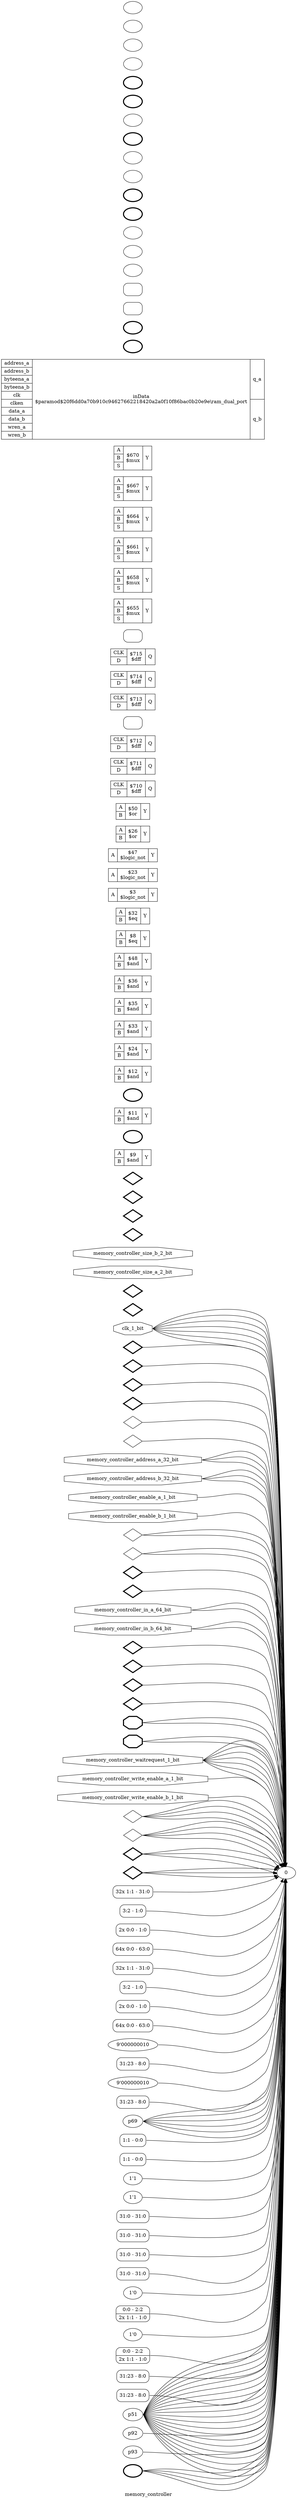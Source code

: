 digraph "memory_controller" {
label="memory_controller";
rankdir="LR";
remincross=true;
0n11 [ shape=octagon, label="clk_1_bit", color="black", fontcolor="black" ];
0n12 [ shape=diamond, label="inData_address_a_2_bit", color="black", fontcolor="black" ];
0n13 [ shape=diamond, label="inData_address_b_2_bit", color="black", fontcolor="black" ];
0n14 [ shape=diamond, label="inData_in_a_32_bit", color="black", fontcolor="black" ];
0n15 [ shape=diamond, label="inData_in_b_32_bit", color="black", fontcolor="black" ];
0n16 [ shape=diamond, label="inData_out_a_32_bit", color="black", fontcolor="black" ];
0n17 [ shape=diamond, label="inData_out_b_32_bit", color="black", fontcolor="black" ];
0n18 [ shape=diamond, label="inData_write_enable_a_1_bit", color="black", fontcolor="black" ];
0n19 [ shape=diamond, label="inData_write_enable_b_1_bit", color="black", fontcolor="black" ];
0n20 [ shape=octagon, label="memory_controller_address_a_32_bit", color="black", fontcolor="black" ];
0n21 [ shape=octagon, label="memory_controller_address_b_32_bit", color="black", fontcolor="black" ];
0n22 [ shape=octagon, label="memory_controller_enable_a_1_bit", color="black", fontcolor="black" ];
0n23 [ shape=octagon, label="memory_controller_enable_b_1_bit", color="black", fontcolor="black" ];
0n24 [ shape=diamond, label="memory_controller_enable_reg_a_1_bit", color="black", fontcolor="black" ];
0n25 [ shape=diamond, label="memory_controller_enable_reg_b_1_bit", color="black", fontcolor="black" ];
0n26 [ shape=diamond, label="memory_controller_inData_out_a_32_bit", color="black", fontcolor="black" ];
0n27 [ shape=diamond, label="memory_controller_inData_out_b_32_bit", color="black", fontcolor="black" ];
0n28 [ shape=octagon, label="memory_controller_in_a_64_bit", color="black", fontcolor="black" ];
0n29 [ shape=octagon, label="memory_controller_in_b_64_bit", color="black", fontcolor="black" ];
0n30 [ shape=diamond, label="memory_controller_out_a_64_bit", color="black", fontcolor="black" ];
0n31 [ shape=diamond, label="memory_controller_out_b_64_bit", color="black", fontcolor="black" ];
0n32 [ shape=diamond, label="memory_controller_out_prev_a_64_bit", color="black", fontcolor="black" ];
0n33 [ shape=diamond, label="memory_controller_out_prev_b_64_bit", color="black", fontcolor="black" ];
0n34 [ shape=octagon, label="memory_controller_out_reg_a_64_bit", color="black", fontcolor="black" ];
0n35 [ shape=octagon, label="memory_controller_out_reg_b_64_bit", color="black", fontcolor="black" ];
0n36 [ shape=octagon, label="memory_controller_size_a_2_bit", color="black", fontcolor="black" ];
0n37 [ shape=octagon, label="memory_controller_size_b_2_bit", color="black", fontcolor="black" ];
0n38 [ shape=octagon, label="memory_controller_waitrequest_1_bit", color="black", fontcolor="black" ];
0n39 [ shape=octagon, label="memory_controller_write_enable_a_1_bit", color="black", fontcolor="black" ];
0n40 [ shape=octagon, label="memory_controller_write_enable_b_1_bit", color="black", fontcolor="black" ];
0n41 [ shape=diamond, label="select_inData_a_1_bit", color="black", fontcolor="black" ];
0n42 [ shape=diamond, label="select_inData_b_1_bit", color="black", fontcolor="black" ];
0n43 [ shape=diamond, label="select_inData_reg_a_2_bit", color="black", fontcolor="black" ];
0n44 [ shape=diamond, label="select_inData_reg_b_2_bit", color="black", fontcolor="black" ];
0n45 [ shape=diamond, label="select_not_struct_a_3_bit", color="black", fontcolor="black" ];
0n46 [ shape=diamond, label="select_not_struct_b_3_bit", color="black", fontcolor="black" ];
0n47 [ shape=diamond, label="tag_a_9_bit", color="black", fontcolor="black" ];
0n48 [ shape=diamond, label="tag_b_9_bit", color="black", fontcolor="black" ];
0c52 [ shape=record, label="{{<0p49> A|<0p50> B}|$9\n$and|{<0p51> Y}}" ];
0x0 [ shape=record, style=rounded, label="<0s31> 32x 1:1 - 31:0 " ];
0x0:e -> 0c52:0p49:w [arrowhead=odiamond, arrowtail=odiamond, dir=both, color="black", style="setlinewidth(3)", label=""];
0c53 [ shape=record, label="{{<0p49> A|<0p50> B}|$11\n$and|{<0p51> Y}}" ];
0x1 [ shape=record, style=rounded, label="<0s0> 3:2 - 1:0 " ];
0x1:e -> 0c53:0p49:w [arrowhead=odiamond, arrowtail=odiamond, dir=both, color="black", style="setlinewidth(3)", label=""];
0x2 [ shape=record, style=rounded, label="<0s1> 2x 0:0 - 1:0 " ];
0x2:e -> 0c53:0p50:w [arrowhead=odiamond, arrowtail=odiamond, dir=both, color="black", style="setlinewidth(3)", label=""];
0c54 [ shape=record, label="{{<0p49> A|<0p50> B}|$12\n$and|{<0p51> Y}}" ];
0c55 [ shape=record, label="{{<0p49> A|<0p50> B}|$24\n$and|{<0p51> Y}}" ];
0x3 [ shape=record, style=rounded, label="<0s63> 64x 0:0 - 63:0 " ];
0x3:e -> 0c55:0p50:w [arrowhead=odiamond, arrowtail=odiamond, dir=both, color="black", style="setlinewidth(3)", label=""];
0c56 [ shape=record, label="{{<0p49> A|<0p50> B}|$33\n$and|{<0p51> Y}}" ];
0x4 [ shape=record, style=rounded, label="<0s31> 32x 1:1 - 31:0 " ];
0x4:e -> 0c56:0p49:w [arrowhead=odiamond, arrowtail=odiamond, dir=both, color="black", style="setlinewidth(3)", label=""];
0c57 [ shape=record, label="{{<0p49> A|<0p50> B}|$35\n$and|{<0p51> Y}}" ];
0x5 [ shape=record, style=rounded, label="<0s0> 3:2 - 1:0 " ];
0x5:e -> 0c57:0p49:w [arrowhead=odiamond, arrowtail=odiamond, dir=both, color="black", style="setlinewidth(3)", label=""];
0x6 [ shape=record, style=rounded, label="<0s1> 2x 0:0 - 1:0 " ];
0x6:e -> 0c57:0p50:w [arrowhead=odiamond, arrowtail=odiamond, dir=both, color="black", style="setlinewidth(3)", label=""];
0c58 [ shape=record, label="{{<0p49> A|<0p50> B}|$36\n$and|{<0p51> Y}}" ];
0c59 [ shape=record, label="{{<0p49> A|<0p50> B}|$48\n$and|{<0p51> Y}}" ];
0x7 [ shape=record, style=rounded, label="<0s63> 64x 0:0 - 63:0 " ];
0x7:e -> 0c59:0p50:w [arrowhead=odiamond, arrowtail=odiamond, dir=both, color="black", style="setlinewidth(3)", label=""];
0v9 [ label="9'000000010" ];
0c60 [ shape=record, label="{{<0p49> A|<0p50> B}|$8\n$eq|{<0p51> Y}}" ];
0x8 [ shape=record, style=rounded, label="<0s0> 31:23 - 8:0 " ];
0x8:e -> 0c60:0p49:w [arrowhead=odiamond, arrowtail=odiamond, dir=both, color="black", style="setlinewidth(3)", label=""];
0v11 [ label="9'000000010" ];
0c61 [ shape=record, label="{{<0p49> A|<0p50> B}|$32\n$eq|{<0p51> Y}}" ];
0x10 [ shape=record, style=rounded, label="<0s0> 31:23 - 8:0 " ];
0x10:e -> 0c61:0p49:w [arrowhead=odiamond, arrowtail=odiamond, dir=both, color="black", style="setlinewidth(3)", label=""];
0c62 [ shape=record, label="{{<0p49> A}|$3\n$logic_not|{<0p51> Y}}" ];
0c63 [ shape=record, label="{{<0p49> A}|$23\n$logic_not|{<0p51> Y}}" ];
0c64 [ shape=record, label="{{<0p49> A}|$47\n$logic_not|{<0p51> Y}}" ];
0c65 [ shape=record, label="{{<0p49> A|<0p50> B}|$26\n$or|{<0p51> Y}}" ];
0c66 [ shape=record, label="{{<0p49> A|<0p50> B}|$50\n$or|{<0p51> Y}}" ];
0c70 [ shape=record, label="{{<0p67> CLK|<0p68> D}|$710\n$dff|{<0p69> Q}}" ];
0c71 [ shape=record, label="{{<0p67> CLK|<0p68> D}|$711\n$dff|{<0p69> Q}}" ];
0c72 [ shape=record, label="{{<0p67> CLK|<0p68> D}|$712\n$dff|{<0p69> Q}}" ];
0x12 [ shape=record, style=rounded, label="<0s0> 0:0 - 1:1 " ];
0c72:0p69:e -> 0x12:w [arrowhead=odiamond, arrowtail=odiamond, dir=both, color="black", label=""];
0c73 [ shape=record, label="{{<0p67> CLK|<0p68> D}|$713\n$dff|{<0p69> Q}}" ];
0c74 [ shape=record, label="{{<0p67> CLK|<0p68> D}|$714\n$dff|{<0p69> Q}}" ];
0c75 [ shape=record, label="{{<0p67> CLK|<0p68> D}|$715\n$dff|{<0p69> Q}}" ];
0x13 [ shape=record, style=rounded, label="<0s0> 0:0 - 1:1 " ];
0c75:0p69:e -> 0x13:w [arrowhead=odiamond, arrowtail=odiamond, dir=both, color="black", label=""];
0c77 [ shape=record, label="{{<0p49> A|<0p50> B|<0p76> S}|$655\n$mux|{<0p51> Y}}" ];
0c78 [ shape=record, label="{{<0p49> A|<0p50> B|<0p76> S}|$658\n$mux|{<0p51> Y}}" ];
0c79 [ shape=record, label="{{<0p49> A|<0p50> B|<0p76> S}|$661\n$mux|{<0p51> Y}}" ];
0x14 [ shape=record, style=rounded, label="<0s0> 1:1 - 0:0 " ];
0x14:e -> 0c79:0p50:w [arrowhead=odiamond, arrowtail=odiamond, dir=both, color="black", label=""];
0c80 [ shape=record, label="{{<0p49> A|<0p50> B|<0p76> S}|$664\n$mux|{<0p51> Y}}" ];
0c81 [ shape=record, label="{{<0p49> A|<0p50> B|<0p76> S}|$667\n$mux|{<0p51> Y}}" ];
0c82 [ shape=record, label="{{<0p49> A|<0p50> B|<0p76> S}|$670\n$mux|{<0p51> Y}}" ];
0x15 [ shape=record, style=rounded, label="<0s0> 1:1 - 0:0 " ];
0x15:e -> 0c82:0p50:w [arrowhead=odiamond, arrowtail=odiamond, dir=both, color="black", label=""];
0v16 [ label="1'1" ];
0v17 [ label="1'1" ];
0c94 [ shape=record, label="{{<0p83> address_a|<0p84> address_b|<0p85> byteena_a|<0p86> byteena_b|<0p11> clk|<0p87> clken|<0p88> data_a|<0p89> data_b|<0p90> wren_a|<0p91> wren_b}|inData\n$paramod$20f6dd0a70b910c94627662218420a2a0f10f86bac0b20e9e\\ram_dual_port|{<0p92> q_a|<0p93> q_b}}" ];
0x18 [ shape=record, style=rounded, label="<0s0> 31:0 - 31:0 " ];
0x18:e -> 0c94:0p88:w [arrowhead=odiamond, arrowtail=odiamond, dir=both, color="black", style="setlinewidth(3)", label=""];
0x19 [ shape=record, style=rounded, label="<0s0> 31:0 - 31:0 " ];
0x19:e -> 0c94:0p89:w [arrowhead=odiamond, arrowtail=odiamond, dir=both, color="black", style="setlinewidth(3)", label=""];
0x20 [ shape=record, style=rounded, label="<0s0> 31:0 - 31:0 " ];
0x21 [ shape=record, style=rounded, label="<0s0> 31:0 - 31:0 " ];
0x22 [ shape=record, style=rounded, label="<0s0> 0:0 - 0:0 " ];
0x23 [ shape=record, style=rounded, label="<0s0> 0:0 - 0:0 " ];
0v25 [ label="1'0" ];
0x24 [ shape=record, style=rounded, label="<0s2> 0:0 - 2:2 |<0s1> 2x 1:1 - 1:0 " ];
0v27 [ label="1'0" ];
0x26 [ shape=record, style=rounded, label="<0s2> 0:0 - 2:2 |<0s1> 2x 1:1 - 1:0 " ];
0x28 [ shape=record, style=rounded, label="<0s0> 31:23 - 8:0 " ];
0x29 [ shape=record, style=rounded, label="<0s0> 31:23 - 8:0 " ];
0c64:0p51:e -> 0x7:0s63:w [color="black", label=""];
0n11:e -> 0c70:0p67:w [color="black", label=""];
0n11:e -> 0c71:0p67:w [color="black", label=""];
0n11:e -> 0c72:0p67:w [color="black", label=""];
0n11:e -> 0c73:0p67:w [color="black", label=""];
0n11:e -> 0c74:0p67:w [color="black", label=""];
0n11:e -> 0c75:0p67:w [color="black", label=""];
0n11:e -> 0c94:0p11:w [color="black", label=""];
0c53:0p51:e -> 0n12:w [color="black", style="setlinewidth(3)", label=""];
0n12:e -> 0c94:0p83:w [color="black", style="setlinewidth(3)", label=""];
0c57:0p51:e -> 0n13:w [color="black", style="setlinewidth(3)", label=""];
0n13:e -> 0c94:0p84:w [color="black", style="setlinewidth(3)", label=""];
0x20:e -> 0n14:w [color="black", style="setlinewidth(3)", label=""];
0x21:e -> 0n15:w [color="black", style="setlinewidth(3)", label=""];
0c94:0p92:e -> 0n16:w [color="black", style="setlinewidth(3)", label=""];
0n16:e -> 0c52:0p50:w [color="black", style="setlinewidth(3)", label=""];
0c94:0p93:e -> 0n17:w [color="black", style="setlinewidth(3)", label=""];
0n17:e -> 0c56:0p50:w [color="black", style="setlinewidth(3)", label=""];
0c54:0p51:e -> 0n18:w [color="black", label=""];
0n18:e -> 0c94:0p90:w [color="black", label=""];
0c58:0p51:e -> 0n19:w [color="black", label=""];
0n19:e -> 0c94:0p91:w [color="black", label=""];
0c77:0p51:e -> 0c71:0p68:w [color="black", label=""];
0n20:e -> 0x1:0s0:w [color="black", style="setlinewidth(3)", label=""];
0n20:e -> 0x28:0s0:w [color="black", style="setlinewidth(3)", label=""];
0n20:e -> 0x8:0s0:w [color="black", style="setlinewidth(3)", label=""];
0n21:e -> 0x10:0s0:w [color="black", style="setlinewidth(3)", label=""];
0n21:e -> 0x29:0s0:w [color="black", style="setlinewidth(3)", label=""];
0n21:e -> 0x5:0s0:w [color="black", style="setlinewidth(3)", label=""];
0n22:e -> 0c77:0p49:w [color="black", label=""];
0n23:e -> 0c80:0p49:w [color="black", label=""];
0c71:0p69:e -> 0n24:w [color="black", label=""];
0n24:e -> 0c63:0p49:w [color="black", label=""];
0n24:e -> 0c77:0p50:w [color="black", label=""];
0c74:0p69:e -> 0n25:w [color="black", label=""];
0n25:e -> 0c64:0p49:w [color="black", label=""];
0n25:e -> 0c80:0p50:w [color="black", label=""];
0c52:0p51:e -> 0n26:w [color="black", style="setlinewidth(3)", label=""];
0n26:e -> 0c65:0p50:w [color="black", style="setlinewidth(3)", label=""];
0c56:0p51:e -> 0n27:w [color="black", style="setlinewidth(3)", label=""];
0n27:e -> 0c66:0p50:w [color="black", style="setlinewidth(3)", label=""];
0n28:e -> 0x18:0s0:w [color="black", style="setlinewidth(3)", label=""];
0n28:e -> 0x20:0s0:w [color="black", style="setlinewidth(3)", label=""];
0n29:e -> 0x19:0s0:w [color="black", style="setlinewidth(3)", label=""];
0n29:e -> 0x21:0s0:w [color="black", style="setlinewidth(3)", label=""];
0c80:0p51:e -> 0c74:0p68:w [color="black", label=""];
0c65:0p51:e -> 0n30:w [color="black", style="setlinewidth(3)", label=""];
0n30:e -> 0c78:0p49:w [color="black", style="setlinewidth(3)", label=""];
0c66:0p51:e -> 0n31:w [color="black", style="setlinewidth(3)", label=""];
0n31:e -> 0c81:0p49:w [color="black", style="setlinewidth(3)", label=""];
0c55:0p51:e -> 0n32:w [color="black", style="setlinewidth(3)", label=""];
0n32:e -> 0c65:0p49:w [color="black", style="setlinewidth(3)", label=""];
0c59:0p51:e -> 0n33:w [color="black", style="setlinewidth(3)", label=""];
0n33:e -> 0c66:0p49:w [color="black", style="setlinewidth(3)", label=""];
0c70:0p69:e -> 0n34:w [color="black", style="setlinewidth(3)", label=""];
0n34:e -> 0c55:0p49:w [color="black", style="setlinewidth(3)", label=""];
0n34:e -> 0c78:0p50:w [color="black", style="setlinewidth(3)", label=""];
0c73:0p69:e -> 0n35:w [color="black", style="setlinewidth(3)", label=""];
0n35:e -> 0c59:0p49:w [color="black", style="setlinewidth(3)", label=""];
0n35:e -> 0c81:0p50:w [color="black", style="setlinewidth(3)", label=""];
0n38:e -> 0c62:0p49:w [color="black", label=""];
0n38:e -> 0c77:0p76:w [color="black", label=""];
0n38:e -> 0c78:0p76:w [color="black", label=""];
0n38:e -> 0c79:0p76:w [color="black", label=""];
0n38:e -> 0c80:0p76:w [color="black", label=""];
0n38:e -> 0c81:0p76:w [color="black", label=""];
0n38:e -> 0c82:0p76:w [color="black", label=""];
0n39:e -> 0c54:0p49:w [color="black", label=""];
0c78:0p51:e -> 0c70:0p68:w [color="black", style="setlinewidth(3)", label=""];
0n40:e -> 0c58:0p49:w [color="black", label=""];
0c60:0p51:e -> 0n41:w [color="black", label=""];
0n41:e -> 0c54:0p50:w [color="black", label=""];
0n41:e -> 0c79:0p49:w [color="black", label=""];
0n41:e -> 0x22:w [color="black", label=""];
0n41:e -> 0x2:0s1:w [color="black", label=""];
0c61:0p51:e -> 0n42:w [color="black", label=""];
0n42:e -> 0c58:0p50:w [color="black", label=""];
0n42:e -> 0c82:0p49:w [color="black", label=""];
0n42:e -> 0x23:w [color="black", label=""];
0n42:e -> 0x6:0s1:w [color="black", label=""];
0x12:0s0:e -> 0n43:w [color="black", style="setlinewidth(3)", label=""];
0x22:0s0:e -> 0n43:w [color="black", style="setlinewidth(3)", label=""];
0n43:e -> 0x0:0s31:w [color="black", style="setlinewidth(3)", label=""];
0n43:e -> 0x14:0s0:w [color="black", style="setlinewidth(3)", label=""];
0n43:e -> 0x24:0s1:w [color="black", style="setlinewidth(3)", label=""];
0x13:0s0:e -> 0n44:w [color="black", style="setlinewidth(3)", label=""];
0x23:0s0:e -> 0n44:w [color="black", style="setlinewidth(3)", label=""];
0n44:e -> 0x15:0s0:w [color="black", style="setlinewidth(3)", label=""];
0n44:e -> 0x26:0s1:w [color="black", style="setlinewidth(3)", label=""];
0n44:e -> 0x4:0s31:w [color="black", style="setlinewidth(3)", label=""];
0x24:e -> 0n45:w [color="black", style="setlinewidth(3)", label=""];
0x26:e -> 0n46:w [color="black", style="setlinewidth(3)", label=""];
0x28:e -> 0n47:w [color="black", style="setlinewidth(3)", label=""];
0x29:e -> 0n48:w [color="black", style="setlinewidth(3)", label=""];
0c81:0p51:e -> 0c73:0p68:w [color="black", style="setlinewidth(3)", label=""];
0c79:0p51:e -> 0c72:0p68:w [color="black", label=""];
0c82:0p51:e -> 0c75:0p68:w [color="black", label=""];
0c62:0p51:e -> 0c94:0p87:w [color="black", label=""];
0c63:0p51:e -> 0x3:0s63:w [color="black", label=""];
0v11:e -> 0c61:0p50:w [color="black", style="setlinewidth(3)", label=""];
0v16:e -> 0c94:0p85:w [color="black", label=""];
0v17:e -> 0c94:0p86:w [color="black", label=""];
0v25:e -> 0x24:0s2:w [color="black", label=""];
0v27:e -> 0x26:0s2:w [color="black", label=""];
0v9:e -> 0c60:0p50:w [color="black", style="setlinewidth(3)", label=""];
}
digraph "main" {
label="main";
rankdir="LR";
remincross=true;
n35 [ shape=octagon, label="clk_1_bit", color="black", fontcolor="black" ];
n36 [ shape=octagon, label="clk1x_follower_1_bit", color="black", fontcolor="black" ];
n37 [ shape=octagon, label="clk2x_1_bit", color="black", fontcolor="black" ];
n38 [ shape=diamond, label="cur_state_4_bit", color="black", fontcolor="black" ];
n39 [ shape=octagon, label="finish_1_bit", color="black", fontcolor="black" ];
n40 [ shape=diamond, label="lpm_mult_main_0_4_en_1_bit", color="black", fontcolor="black" ];
n41 [ shape=diamond, label="lpm_mult_main_0_8_en_1_bit", color="black", fontcolor="black" ];
n42 [ shape=diamond, label="main_0_1_32_bit", color="black", fontcolor="black" ];
n43 [ shape=diamond, label="main_0_10_32_bit", color="black", fontcolor="black" ];
n44 [ shape=diamond, label="main_0_11_32_bit", color="black", fontcolor="black" ];
n45 [ shape=diamond, label="main_0_12_32_bit", color="black", fontcolor="black" ];
n46 [ shape=diamond, label="main_0_12_reg_32_bit", color="black", fontcolor="black" ];
n47 [ shape=diamond, label="main_0_14_1_bit", color="black", fontcolor="black" ];
n48 [ shape=diamond, label="main_0_1_reg_32_bit", color="black", fontcolor="black" ];
n49 [ shape=diamond, label="main_0_2_32_bit", color="black", fontcolor="black" ];
n50 [ shape=diamond, label="main_0_2_reg_32_bit", color="black", fontcolor="black" ];
n51 [ shape=diamond, label="main_0_3_32_bit", color="black", fontcolor="black" ];
n52 [ shape=diamond, label="main_0_4_32_bit", color="black", fontcolor="black" ];
n53 [ shape=diamond, label="main_0_4_stage0_reg_32_bit", color="black", fontcolor="black" ];
n54 [ shape=diamond, label="main_0_5_32_bit", color="black", fontcolor="black" ];
n55 [ shape=diamond, label="main_0_6_32_bit", color="black", fontcolor="black" ];
n56 [ shape=diamond, label="main_0_7_32_bit", color="black", fontcolor="black" ];
n57 [ shape=diamond, label="main_0_7_reg_32_bit", color="black", fontcolor="black" ];
n58 [ shape=diamond, label="main_0_8_32_bit", color="black", fontcolor="black" ];
n59 [ shape=diamond, label="main_0_8_stage0_reg_32_bit", color="black", fontcolor="black" ];
n60 [ shape=diamond, label="main_0_9_32_bit", color="black", fontcolor="black" ];
n61 [ shape=diamond, label="main_signed_add_32_0_32_bit", color="black", fontcolor="black" ];
n62 [ shape=diamond, label="main_signed_add_32_0_op0_32_bit", color="black", fontcolor="black" ];
n63 [ shape=diamond, label="main_signed_add_32_0_op1_32_bit", color="black", fontcolor="black" ];
n64 [ shape=diamond, label="main_signed_add_32_1_32_bit", color="black", fontcolor="black" ];
n65 [ shape=diamond, label="main_signed_add_32_1_op0_32_bit", color="black", fontcolor="black" ];
n66 [ shape=diamond, label="main_signed_add_32_1_op1_32_bit", color="black", fontcolor="black" ];
n67 [ shape=diamond, label="main_signed_add_32_2_32_bit", color="black", fontcolor="black" ];
n68 [ shape=diamond, label="main_signed_add_32_2_op0_32_bit", color="black", fontcolor="black" ];
n69 [ shape=diamond, label="main_signed_add_32_2_op1_32_bit", color="black", fontcolor="black" ];
n70 [ shape=diamond, label="main_signed_multiply_32_0_32_bit", color="black", fontcolor="black" ];
n71 [ shape=diamond, label="main_signed_multiply_32_0_op0_32_bit", color="black", fontcolor="black" ];
n72 [ shape=diamond, label="main_signed_multiply_32_0_op1_32_bit", color="black", fontcolor="black" ];
n73 [ shape=diamond, label="main_signed_multiply_32_1_32_bit", color="black", fontcolor="black" ];
n74 [ shape=diamond, label="main_signed_multiply_32_1_op0_32_bit", color="black", fontcolor="black" ];
n75 [ shape=diamond, label="main_signed_multiply_32_1_op1_32_bit", color="black", fontcolor="black" ];
n76 [ shape=diamond, label="main_signed_subtract_32_0_32_bit", color="black", fontcolor="black" ];
n77 [ shape=diamond, label="main_signed_subtract_32_0_op0_32_bit", color="black", fontcolor="black" ];
n78 [ shape=diamond, label="main_signed_subtract_32_0_op1_32_bit", color="black", fontcolor="black" ];
n79 [ shape=octagon, label="memory_controller_address_a_32_bit", color="black", fontcolor="black" ];
n80 [ shape=octagon, label="memory_controller_address_b_32_bit", color="black", fontcolor="black" ];
n81 [ shape=octagon, label="memory_controller_enable_a_1_bit", color="black", fontcolor="black" ];
n82 [ shape=octagon, label="memory_controller_enable_b_1_bit", color="black", fontcolor="black" ];
n83 [ shape=octagon, label="memory_controller_in_a_64_bit", color="black", fontcolor="black" ];
n84 [ shape=octagon, label="memory_controller_in_b_64_bit", color="black", fontcolor="black" ];
n85 [ shape=octagon, label="memory_controller_out_a_64_bit", color="black", fontcolor="black" ];
n86 [ shape=octagon, label="memory_controller_out_b_64_bit", color="black", fontcolor="black" ];
n87 [ shape=octagon, label="memory_controller_size_a_2_bit", color="black", fontcolor="black" ];
n88 [ shape=octagon, label="memory_controller_size_b_2_bit", color="black", fontcolor="black" ];
n89 [ shape=octagon, label="memory_controller_waitrequest_1_bit", color="black", fontcolor="black" ];
n90 [ shape=octagon, label="memory_controller_write_enable_a_1_bit", color="black", fontcolor="black" ];
n91 [ shape=octagon, label="memory_controller_write_enable_b_1_bit", color="black", fontcolor="black" ];
n92 [ shape=diamond, label="next_state_4_bit", color="black", fontcolor="black" ];
n93 [ shape=octagon, label="reset_1_bit", color="black", fontcolor="black" ];
n94 [ shape=octagon, label="return_val_32_bit", color="black", fontcolor="black" ];
n95 [ shape=octagon, label="start_1_bit", color="black", fontcolor="black" ];
c99 [ shape=record, label="{{<p96> A|<p97> B}|$125\n$add|{<p98> Y}}" ];
c100 [ shape=record, label="{{<p96> A|<p97> B}|$129\n$add|{<p98> Y}}" ];
c101 [ shape=record, label="{{<p96> A|<p97> B}|$133\n$add|{<p98> Y}}" ];
c102 [ shape=record, label="{{<p96> A}|$736\n$reduce_or|{<p98> Y}}" ];
x0 [ shape=record, style=rounded, label="<s1> 0:0 - 1:1 |<s0> 0:0 - 0:0 " ];
x0:e -> c102:p96:w [arrowhead=odiamond, arrowtail=odiamond, dir=both, color="black", style="setlinewidth(3)", label=""];
v1 [ label="4'0101" ];
c103 [ shape=record, label="{{<p96> A|<p97> B}|$58\n$eq|{<p98> Y}}" ];
c104 [ shape=record, label="{{<p96> A}|$59\n$not|{<p98> Y}}" ];
v2 [ label="4'0011" ];
c105 [ shape=record, label="{{<p96> A|<p97> B}|$74\n$eq|{<p98> Y}}" ];
v3 [ label="4'0100" ];
c106 [ shape=record, label="{{<p96> A|<p97> B}|$92\n$eq|{<p98> Y}}" ];
v4 [ label="30" ];
c107 [ shape=record, label="{{<p96> A|<p97> B}|$109\n$eq|{<p98> Y}}" ];
c108 [ shape=record, label="{{<p96> A}|$115\n$not|{<p98> Y}}" ];
c109 [ shape=record, label="{{<p96> A}|$149\n$logic_not|{<p98> Y}}" ];
v5 [ label="4'1000" ];
c110 [ shape=record, label="{{<p96> A|<p97> B}|$152\n$eq|{<p98> Y}}" ];
v6 [ label="4'0001" ];
c111 [ shape=record, label="{{<p96> A|<p97> B}|$161\n$eq|{<p98> Y}}" ];
v7 [ label="4'0010" ];
c112 [ shape=record, label="{{<p96> A|<p97> B}|$162\n$eq|{<p98> Y}}" ];
v8 [ label="1'x" ];
c113 [ shape=record, label="{{<p96> A|<p97> B}|$61\n$eqx|{<p98> Y}}" ];
c114 [ shape=record, label="{{<p96> A|<p97> B}|$62\n$logic_and|{<p98> Y}}" ];
c115 [ shape=record, label="{{<p96> A|<p97> B}|$118\n$mul|{<p98> Y}}" ];
c116 [ shape=record, label="{{<p96> A|<p97> B}|$142\n$mul|{<p98> Y}}" ];
c120 [ shape=record, label="{{<p117> CLK|<p118> D}|$714\n$dff|{<p119> Q}}" ];
c121 [ shape=record, label="{{<p117> CLK|<p118> D}|$715\n$dff|{<p119> Q}}" ];
c122 [ shape=record, label="{{<p117> CLK|<p118> D}|$716\n$dff|{<p119> Q}}" ];
c123 [ shape=record, label="{{<p117> CLK|<p118> D}|$717\n$dff|{<p119> Q}}" ];
c124 [ shape=record, label="{{<p117> CLK|<p118> D}|$718\n$dff|{<p119> Q}}" ];
c125 [ shape=record, label="{{<p117> CLK|<p118> D}|$719\n$dff|{<p119> Q}}" ];
c126 [ shape=record, label="{{<p117> CLK|<p118> D}|$720\n$dff|{<p119> Q}}" ];
c127 [ shape=record, label="{{<p117> CLK|<p118> D}|$721\n$dff|{<p119> Q}}" ];
c128 [ shape=record, label="{{<p117> CLK|<p118> D}|$722\n$dff|{<p119> Q}}" ];
c129 [ shape=record, label="{{<p117> CLK|<p118> D}|$723\n$dff|{<p119> Q}}" ];
v9 [ label="1'0" ];
c131 [ shape=record, label="{{<p96> A|<p97> B|<p130> S}|$498\n$mux|{<p98> Y}}" ];
c132 [ shape=record, label="{{<p96> A|<p97> B|<p130> S}|$500\n$mux|{<p98> Y}}" ];
c133 [ shape=record, label="{{<p96> A|<p97> B|<p130> S}|$502\n$mux|{<p98> Y}}" ];
c134 [ shape=record, label="{{<p96> A|<p97> B|<p130> S}|$505\n$mux|{<p98> Y}}" ];
v10 [ label="4'0000" ];
c135 [ shape=record, label="{{<p96> A|<p97> B|<p130> S}|$508\n$mux|{<p98> Y}}" ];
v11 [ label="4'0111" ];
v12 [ label="4'0110" ];
c136 [ shape=record, label="{{<p96> A|<p97> B|<p130> S}|$527\n$mux|{<p98> Y}}" ];
v13 [ label="4'0001" ];
c137 [ shape=record, label="{{<p96> A|<p97> B|<p130> S}|$541\n$mux|{<p98> Y}}" ];
v15 [ label="16'0010001101000101" ];
v16 [ label="8'10000000" ];
c138 [ shape=record, label="{{<p96> A|<p97> B|<p130> S}|$546\n$pmux|{<p98> Y}}" ];
x14 [ shape=record, style=rounded, label="<s3> 3:0 - 31:28 |<s2> 15:0 - 27:12 |<s1> 3:0 - 11:8 |<s0> 7:0 - 7:0 " ];
x14:e -> c138:p97:w [arrowhead=odiamond, arrowtail=odiamond, dir=both, color="black", style="setlinewidth(3)", label=""];
x17 [ shape=record, style=rounded, label="<s7> 0:0 - 7:7 |<s6> 0:0 - 6:6 |<s5> 0:0 - 5:5 |<s4> 0:0 - 4:4 |<s3> 0:0 - 3:3 |<s2> 0:0 - 2:2 |<s1> 0:0 - 1:1 |<s0> 0:0 - 0:0 " ];
x17:e -> c138:p130:w [arrowhead=odiamond, arrowtail=odiamond, dir=both, color="black", style="setlinewidth(3)", label=""];
v18 [ label="4'0111" ];
c139 [ shape=record, label="{{<p96> A|<p97> B}|$548_CMP0\n$eq|{<p98> Y}}" ];
v19 [ label="4'0110" ];
c140 [ shape=record, label="{{<p96> A|<p97> B}|$549_CMP0\n$eq|{<p98> Y}}" ];
c141 [ shape=record, label="{{<p96> A|<p97> B|<p130> S}|$560\n$mux|{<p98> Y}}" ];
x20 [ shape=record, style=rounded, label="<s0> 31:0 - 31:0 " ];
x20:e -> c141:p97:w [arrowhead=odiamond, arrowtail=odiamond, dir=both, color="black", style="setlinewidth(3)", label=""];
c142 [ shape=record, label="{{<p96> A|<p97> B|<p130> S}|$563\n$mux|{<p98> Y}}" ];
c143 [ shape=record, label="{{<p96> A|<p97> B|<p130> S}|$566\n$mux|{<p98> Y}}" ];
c144 [ shape=record, label="{{<p96> A|<p97> B|<p130> S}|$569\n$mux|{<p98> Y}}" ];
x21 [ shape=record, style=rounded, label="<s0> 31:0 - 31:0 " ];
x21:e -> c144:p97:w [arrowhead=odiamond, arrowtail=odiamond, dir=both, color="black", style="setlinewidth(3)", label=""];
c145 [ shape=record, label="{{<p96> A|<p97> B|<p130> S}|$575\n$mux|{<p98> Y}}" ];
c146 [ shape=record, label="{{<p96> A|<p97> B|<p130> S}|$578\n$mux|{<p98> Y}}" ];
c147 [ shape=record, label="{{<p96> A|<p97> B|<p130> S}|$581\n$mux|{<p98> Y}}" ];
x22 [ shape=record, style=rounded, label="<s0> 31:0 - 31:0 " ];
x22:e -> c147:p97:w [arrowhead=odiamond, arrowtail=odiamond, dir=both, color="black", style="setlinewidth(3)", label=""];
c148 [ shape=record, label="{{<p96> A|<p97> B|<p130> S}|$584\n$mux|{<p98> Y}}" ];
x23 [ shape=record, style=rounded, label="<s0> 31:0 - 31:0 " ];
x23:e -> c148:p97:w [arrowhead=odiamond, arrowtail=odiamond, dir=both, color="black", style="setlinewidth(3)", label=""];
c149 [ shape=record, label="{{<p96> A|<p97> B|<p130> S}|$587\n$mux|{<p98> Y}}" ];
x24 [ shape=record, style=rounded, label="<s0> 31:0 - 31:0 " ];
x24:e -> c149:p96:w [arrowhead=odiamond, arrowtail=odiamond, dir=both, color="black", style="setlinewidth(3)", label=""];
x25 [ shape=record, style=rounded, label="<s0> 31:0 - 31:0 " ];
x25:e -> c149:p97:w [arrowhead=odiamond, arrowtail=odiamond, dir=both, color="black", style="setlinewidth(3)", label=""];
c150 [ shape=record, label="{{<p96> A|<p97> B|<p130> S}|$590\n$mux|{<p98> Y}}" ];
v26 [ label="1'0" ];
c151 [ shape=record, label="{{<p96> A|<p97> B|<p130> S}|$593\n$mux|{<p98> Y}}" ];
c152 [ shape=record, label="{{<p96> A|<p97> B|<p130> S}|$596\n$mux|{<p98> Y}}" ];
v27 [ label="1'1" ];
c153 [ shape=record, label="{{<p96> A|<p97> B|<p130> S}|$599\n$mux|{<p98> Y}}" ];
v28 [ label="16777224" ];
c154 [ shape=record, label="{{<p96> A|<p97> B|<p130> S}|$607\n$mux|{<p98> Y}}" ];
v29 [ label="0" ];
v30 [ label="16777216" ];
c155 [ shape=record, label="{{<p96> A|<p97> B|<p130> S}|$610\n$mux|{<p98> Y}}" ];
v31 [ label="2'10" ];
c156 [ shape=record, label="{{<p96> A|<p97> B|<p130> S}|$625\n$mux|{<p98> Y}}" ];
v32 [ label="2'00" ];
v33 [ label="2'10" ];
c157 [ shape=record, label="{{<p96> A|<p97> B|<p130> S}|$628\n$mux|{<p98> Y}}" ];
v34 [ label="1'0" ];
v35 [ label="1'1" ];
c158 [ shape=record, label="{{<p96> A|<p97> B|<p130> S}|$633\n$mux|{<p98> Y}}" ];
v36 [ label="0" ];
v37 [ label="16777220" ];
c159 [ shape=record, label="{{<p96> A|<p97> B|<p130> S}|$638\n$mux|{<p98> Y}}" ];
v38 [ label="0" ];
c160 [ shape=record, label="{{<p96> A|<p97> B|<p130> S}|$655\n$mux|{<p98> Y}}" ];
c161 [ shape=record, label="{{<p96> A|<p97> B|<p130> S}|$658\n$mux|{<p98> Y}}" ];
c162 [ shape=record, label="{{<p96> A}|$60\n$reduce_xor|{<p98> Y}}" ];
c163 [ shape=record, label="{{<p96> A|<p97> B}|$147\n$sub|{<p98> Y}}" ];
x39 [shape=box, style=rounded, label="BUF"];
x40 [ shape=record, style=rounded, label="<s0> 31:0 - 31:0 " ];
x41 [shape=box, style=rounded, label="BUF"];
x42 [ shape=record, style=rounded, label="<s0> 31:0 - 31:0 " ];
x43 [ shape=record, style=rounded, label="<s0> 31:0 - 31:0 " ];
x44 [shape=box, style=rounded, label="BUF"];
x45 [shape=box, style=rounded, label="BUF"];
x46 [shape=box, style=rounded, label="BUF"];
x47 [shape=box, style=rounded, label="BUF"];
x48 [shape=box, style=rounded, label="BUF"];
x49 [shape=box, style=rounded, label="BUF"];
x50 [shape=box, style=rounded, label="BUF"];
x51 [shape=box, style=rounded, label="BUF"];
x52 [shape=box, style=rounded, label="BUF"];
x53 [shape=box, style=rounded, label="BUF"];
x54 [shape=box, style=rounded, label="BUF"];
x55 [shape=box, style=rounded, label="BUF"];
x56 [shape=box, style=rounded, label="BUF"];
x57 [shape=box, style=rounded, label="BUF"];
x58 [shape=box, style=rounded, label="BUF"];
x59 [shape=box, style=rounded, label="BUF"];
x60 [shape=box, style=rounded, label="BUF"];
v61 [ label="64'0000000000000000000000000000000000000000000000000000000000000000" ];
x62 [shape=box, style=rounded, label="BUF"];
v63 [ label="64'0000000000000000000000000000000000000000000000000000000000000000" ];
x64 [shape=box, style=rounded, label="BUF"];
v65 [ label="1'0" ];
x66 [shape=box, style=rounded, label="BUF"];
v67 [ label="1'0" ];
x68 [shape=box, style=rounded, label="BUF"];
c152:p98:e -> c128:p118:w [color="black", label=""];
c155:p98:e -> c154:p96:w [color="black", style="setlinewidth(3)", label=""];
c137:p98:e -> x14:s3:w [color="black", style="setlinewidth(3)", label=""];
c136:p98:e -> x14:s1:w [color="black", style="setlinewidth(3)", label=""];
c102:p98:e -> x17:s1:w [color="black", label=""];
n15 [ shape=point ];
c103:p98:e -> n15:w [color="black", label=""];
n15:e -> c132:p130:w [color="black", label=""];
n15:e -> c143:p130:w [color="black", label=""];
n15:e -> x17:s2:w [color="black", label=""];
c104:p98:e -> c114:p96:w [color="black", label=""];
n17 [ shape=point ];
c105:p98:e -> n17:w [color="black", label=""];
n17:e -> c141:p130:w [color="black", label=""];
n17:e -> c144:p130:w [color="black", label=""];
n17:e -> c148:p130:w [color="black", label=""];
n17:e -> c149:p130:w [color="black", label=""];
n17:e -> x17:s4:w [color="black", label=""];
n18 [ shape=point ];
c106:p98:e -> n18:w [color="black", label=""];
n18:e -> c142:p130:w [color="black", label=""];
n18:e -> c146:p130:w [color="black", label=""];
n18:e -> c147:p130:w [color="black", label=""];
n18:e -> x17:s3:w [color="black", label=""];
n19 [ shape=point ];
c109:p98:e -> n19:w [color="black", label=""];
n19:e -> c151:p130:w [color="black", label=""];
n19:e -> c160:p130:w [color="black", label=""];
n19:e -> x17:s7:w [color="black", label=""];
c135:p98:e -> c121:p118:w [color="black", style="setlinewidth(3)", label=""];
n20 [ shape=point ];
c110:p98:e -> n20:w [color="black", label=""];
n20:e -> c152:p130:w [color="black", label=""];
n20:e -> c161:p130:w [color="black", label=""];
n20:e -> x17:s0:w [color="black", label=""];
n21 [ shape=point ];
c111:p98:e -> n21:w [color="black", label=""];
n21:e -> c155:p130:w [color="black", label=""];
n21:e -> c157:p130:w [color="black", label=""];
n21:e -> c158:p130:w [color="black", label=""];
n21:e -> c159:p130:w [color="black", label=""];
n21:e -> x17:s6:w [color="black", label=""];
n22 [ shape=point ];
c112:p98:e -> n22:w [color="black", label=""];
n22:e -> c153:p130:w [color="black", label=""];
n22:e -> c154:p130:w [color="black", label=""];
n22:e -> c156:p130:w [color="black", label=""];
n22:e -> x17:s5:w [color="black", label=""];
c113:p98:e -> c114:p97:w [color="black", label=""];
c114:p98:e -> c131:p130:w [color="black", label=""];
c115:p98:e -> c145:p96:w [color="black", style="setlinewidth(3)", label=""];
c116:p98:e -> c150:p96:w [color="black", style="setlinewidth(3)", label=""];
c131:p98:e -> c132:p97:w [color="black", label=""];
c132:p98:e -> c133:p96:w [color="black", label=""];
c134:p98:e -> c135:p96:w [color="black", style="setlinewidth(3)", label=""];
c133:p98:e -> c120:p118:w [color="black", label=""];
c139:p98:e -> x0:s1:w [color="black", label=""];
c140:p98:e -> x0:s0:w [color="black", label=""];
c151:p98:e -> c152:p96:w [color="black", label=""];
c160:p98:e -> c161:p96:w [color="black", style="setlinewidth(3)", label=""];
c162:p98:e -> c113:p96:w [color="black", label=""];
n35:e -> c120:p117:w [color="black", label=""];
n35:e -> c121:p117:w [color="black", label=""];
n35:e -> c122:p117:w [color="black", label=""];
n35:e -> c123:p117:w [color="black", label=""];
n35:e -> c124:p117:w [color="black", label=""];
n35:e -> c125:p117:w [color="black", label=""];
n35:e -> c126:p117:w [color="black", label=""];
n35:e -> c127:p117:w [color="black", label=""];
n35:e -> c128:p117:w [color="black", label=""];
n35:e -> c129:p117:w [color="black", label=""];
c121:p119:e -> n38:w [color="black", style="setlinewidth(3)", label=""];
n38:e -> c103:p96:w [color="black", style="setlinewidth(3)", label=""];
n38:e -> c105:p96:w [color="black", style="setlinewidth(3)", label=""];
n38:e -> c106:p96:w [color="black", style="setlinewidth(3)", label=""];
n38:e -> c109:p96:w [color="black", style="setlinewidth(3)", label=""];
n38:e -> c110:p96:w [color="black", style="setlinewidth(3)", label=""];
n38:e -> c111:p96:w [color="black", style="setlinewidth(3)", label=""];
n38:e -> c112:p96:w [color="black", style="setlinewidth(3)", label=""];
n38:e -> c134:p97:w [color="black", style="setlinewidth(3)", label=""];
n38:e -> c137:p96:w [color="black", style="setlinewidth(3)", label=""];
n38:e -> c138:p96:w [color="black", style="setlinewidth(3)", label=""];
n38:e -> c139:p96:w [color="black", style="setlinewidth(3)", label=""];
n38:e -> c140:p96:w [color="black", style="setlinewidth(3)", label=""];
c120:p119:e -> n39:w [color="black", label=""];
c128:p119:e -> n39:w [color="black", label=""];
n39:e -> c131:p96:w [color="black", label=""];
n39:e -> c132:p96:w [color="black", label=""];
n39:e -> c133:p97:w [color="black", label=""];
n39:e -> c151:p96:w [color="black", label=""];
c143:p98:e -> c125:p118:w [color="black", style="setlinewidth(3)", label=""];
c108:p98:e -> n40:w [color="black", label=""];
n40:e -> c152:p97:w [color="black", label=""];
n40:e -> x39:w:w [color="black", label=""];
x39:e:e -> n41:w [color="black", label=""];
x40:e -> n42:w [color="black", style="setlinewidth(3)", label=""];
c163:p98:e -> n43:w [color="black", style="setlinewidth(3)", label=""];
n43:e -> c146:p96:w [color="black", style="setlinewidth(3)", label=""];
n43:e -> x58:w:w [color="black", style="setlinewidth(3)", label=""];
x41:e:e -> n44:w [color="black", style="setlinewidth(3)", label=""];
c99:p98:e -> n45:w [color="black", style="setlinewidth(3)", label=""];
n45:e -> c100:p96:w [color="black", style="setlinewidth(3)", label=""];
n45:e -> c107:p96:w [color="black", style="setlinewidth(3)", label=""];
n45:e -> c143:p97:w [color="black", style="setlinewidth(3)", label=""];
n45:e -> c162:p96:w [color="black", style="setlinewidth(3)", label=""];
n45:e -> x45:w:w [color="black", style="setlinewidth(3)", label=""];
n45:e -> x49:w:w [color="black", style="setlinewidth(3)", label=""];
n45:e -> x51:w:w [color="black", style="setlinewidth(3)", label=""];
c125:p119:e -> n46:w [color="black", style="setlinewidth(3)", label=""];
n46:e -> c143:p96:w [color="black", style="setlinewidth(3)", label=""];
n46:e -> c161:p97:w [color="black", style="setlinewidth(3)", label=""];
c107:p98:e -> n47:w [color="black", label=""];
n47:e -> c136:p130:w [color="black", label=""];
c122:p119:e -> n48:w [color="black", style="setlinewidth(3)", label=""];
n48:e -> c100:p97:w [color="black", style="setlinewidth(3)", label=""];
n48:e -> c148:p96:w [color="black", style="setlinewidth(3)", label=""];
n48:e -> x52:w:w [color="black", style="setlinewidth(3)", label=""];
x42:e -> n49:w [color="black", style="setlinewidth(3)", label=""];
c141:p98:e -> c123:p118:w [color="black", style="setlinewidth(3)", label=""];
c123:p119:e -> n50:w [color="black", style="setlinewidth(3)", label=""];
n50:e -> c101:p97:w [color="black", style="setlinewidth(3)", label=""];
n50:e -> c141:p96:w [color="black", style="setlinewidth(3)", label=""];
n50:e -> x54:w:w [color="black", style="setlinewidth(3)", label=""];
x43:e -> n51:w [color="black", style="setlinewidth(3)", label=""];
x44:e:e -> n52:w [color="black", style="setlinewidth(3)", label=""];
c126:p119:e -> n53:w [color="black", style="setlinewidth(3)", label=""];
n53:e -> c145:p97:w [color="black", style="setlinewidth(3)", label=""];
n53:e -> c146:p97:w [color="black", style="setlinewidth(3)", label=""];
n53:e -> c163:p97:w [color="black", style="setlinewidth(3)", label=""];
n53:e -> x44:w:w [color="black", style="setlinewidth(3)", label=""];
n53:e -> x48:w:w [color="black", style="setlinewidth(3)", label=""];
n53:e -> x55:w:w [color="black", style="setlinewidth(3)", label=""];
n53:e -> x60:w:w [color="black", style="setlinewidth(3)", label=""];
x45:e:e -> n54:w [color="black", style="setlinewidth(3)", label=""];
x46:e:e -> n55:w [color="black", style="setlinewidth(3)", label=""];
c101:p98:e -> n56:w [color="black", style="setlinewidth(3)", label=""];
n56:e -> c142:p97:w [color="black", style="setlinewidth(3)", label=""];
n56:e -> x53:w:w [color="black", style="setlinewidth(3)", label=""];
c124:p119:e -> n57:w [color="black", style="setlinewidth(3)", label=""];
n57:e -> c142:p96:w [color="black", style="setlinewidth(3)", label=""];
n57:e -> c163:p96:w [color="black", style="setlinewidth(3)", label=""];
n57:e -> x59:w:w [color="black", style="setlinewidth(3)", label=""];
x47:e:e -> n58:w [color="black", style="setlinewidth(3)", label=""];
c127:p119:e -> n59:w [color="black", style="setlinewidth(3)", label=""];
n59:e -> c144:p96:w [color="black", style="setlinewidth(3)", label=""];
n59:e -> c147:p96:w [color="black", style="setlinewidth(3)", label=""];
n59:e -> c150:p97:w [color="black", style="setlinewidth(3)", label=""];
n59:e -> x41:w:w [color="black", style="setlinewidth(3)", label=""];
n59:e -> x47:w:w [color="black", style="setlinewidth(3)", label=""];
n59:e -> x56:w:w [color="black", style="setlinewidth(3)", label=""];
c145:p98:e -> c126:p118:w [color="black", style="setlinewidth(3)", label=""];
x48:e:e -> n60:w [color="black", style="setlinewidth(3)", label=""];
x49:e:e -> n61:w [color="black", style="setlinewidth(3)", label=""];
c146:p98:e -> n62:w [color="black", style="setlinewidth(3)", label=""];
n62:e -> c99:p96:w [color="black", style="setlinewidth(3)", label=""];
c147:p98:e -> n63:w [color="black", style="setlinewidth(3)", label=""];
n63:e -> c99:p97:w [color="black", style="setlinewidth(3)", label=""];
x50:e:e -> n64:w [color="black", style="setlinewidth(3)", label=""];
x51:e:e -> n65:w [color="black", style="setlinewidth(3)", label=""];
x52:e:e -> n66:w [color="black", style="setlinewidth(3)", label=""];
x53:e:e -> n67:w [color="black", style="setlinewidth(3)", label=""];
c100:p98:e -> n68:w [color="black", style="setlinewidth(3)", label=""];
n68:e -> c101:p96:w [color="black", style="setlinewidth(3)", label=""];
n68:e -> x46:w:w [color="black", style="setlinewidth(3)", label=""];
n68:e -> x50:w:w [color="black", style="setlinewidth(3)", label=""];
x54:e:e -> n69:w [color="black", style="setlinewidth(3)", label=""];
c142:p98:e -> c124:p118:w [color="black", style="setlinewidth(3)", label=""];
x55:e:e -> n70:w [color="black", style="setlinewidth(3)", label=""];
c144:p98:e -> n71:w [color="black", style="setlinewidth(3)", label=""];
n71:e -> c115:p96:w [color="black", style="setlinewidth(3)", label=""];
c149:p98:e -> n72:w [color="black", style="setlinewidth(3)", label=""];
n72:e -> c115:p97:w [color="black", style="setlinewidth(3)", label=""];
n72:e -> c116:p97:w [color="black", style="setlinewidth(3)", label=""];
n72:e -> x57:w:w [color="black", style="setlinewidth(3)", label=""];
x56:e:e -> n73:w [color="black", style="setlinewidth(3)", label=""];
c148:p98:e -> n74:w [color="black", style="setlinewidth(3)", label=""];
n74:e -> c116:p96:w [color="black", style="setlinewidth(3)", label=""];
n74:e -> c122:p118:w [color="black", style="setlinewidth(3)", label=""];
x57:e:e -> n75:w [color="black", style="setlinewidth(3)", label=""];
x58:e:e -> n76:w [color="black", style="setlinewidth(3)", label=""];
x59:e:e -> n77:w [color="black", style="setlinewidth(3)", label=""];
x60:e:e -> n78:w [color="black", style="setlinewidth(3)", label=""];
c154:p98:e -> n79:w [color="black", style="setlinewidth(3)", label=""];
c150:p98:e -> c127:p118:w [color="black", style="setlinewidth(3)", label=""];
c159:p98:e -> n80:w [color="black", style="setlinewidth(3)", label=""];
c153:p98:e -> n81:w [color="black", label=""];
c158:p98:e -> n82:w [color="black", label=""];
n82:e -> c153:p96:w [color="black", label=""];
x62:e:e -> n83:w [color="black", style="setlinewidth(3)", label=""];
x64:e:e -> n84:w [color="black", style="setlinewidth(3)", label=""];
n85:e -> x21:s0:w [color="black", style="setlinewidth(3)", label=""];
n85:e -> x22:s0:w [color="black", style="setlinewidth(3)", label=""];
n85:e -> x23:s0:w [color="black", style="setlinewidth(3)", label=""];
n85:e -> x24:s0:w [color="black", style="setlinewidth(3)", label=""];
n85:e -> x40:s0:w [color="black", style="setlinewidth(3)", label=""];
n85:e -> x43:s0:w [color="black", style="setlinewidth(3)", label=""];
n86:e -> x20:s0:w [color="black", style="setlinewidth(3)", label=""];
n86:e -> x25:s0:w [color="black", style="setlinewidth(3)", label=""];
n86:e -> x42:s0:w [color="black", style="setlinewidth(3)", label=""];
c156:p98:e -> n87:w [color="black", style="setlinewidth(3)", label=""];
c157:p98:e -> n88:w [color="black", style="setlinewidth(3)", label=""];
n88:e -> c156:p96:w [color="black", style="setlinewidth(3)", label=""];
n89:e -> c108:p96:w [color="black", label=""];
n89:e -> c133:p130:w [color="black", label=""];
n89:e -> c134:p130:w [color="black", label=""];
n89:e -> c145:p130:w [color="black", label=""];
n89:e -> c150:p130:w [color="black", label=""];
c161:p98:e -> c129:p118:w [color="black", style="setlinewidth(3)", label=""];
x66:e:e -> n90:w [color="black", label=""];
x68:e:e -> n91:w [color="black", label=""];
c138:p98:e -> n92:w [color="black", style="setlinewidth(3)", label=""];
n92:e -> c134:p96:w [color="black", style="setlinewidth(3)", label=""];
n93:e -> c104:p96:w [color="black", label=""];
n93:e -> c135:p130:w [color="black", label=""];
c129:p119:e -> n94:w [color="black", style="setlinewidth(3)", label=""];
n94:e -> c160:p96:w [color="black", style="setlinewidth(3)", label=""];
n95:e -> c137:p130:w [color="black", label=""];
v1:e -> c103:p97:w [color="black", style="setlinewidth(3)", label=""];
v10:e -> c135:p97:w [color="black", style="setlinewidth(3)", label=""];
v11:e -> c136:p96:w [color="black", style="setlinewidth(3)", label=""];
v12:e -> c136:p97:w [color="black", style="setlinewidth(3)", label=""];
v13:e -> c137:p97:w [color="black", style="setlinewidth(3)", label=""];
v15:e -> x14:s2:w [color="black", style="setlinewidth(3)", label=""];
v16:e -> x14:s0:w [color="black", style="setlinewidth(3)", label=""];
v18:e -> c139:p97:w [color="black", style="setlinewidth(3)", label=""];
v19:e -> c140:p97:w [color="black", style="setlinewidth(3)", label=""];
v2:e -> c105:p97:w [color="black", style="setlinewidth(3)", label=""];
v26:e -> c151:p97:w [color="black", label=""];
v27:e -> c153:p97:w [color="black", label=""];
v28:e -> c154:p97:w [color="black", style="setlinewidth(3)", label=""];
v29:e -> c155:p96:w [color="black", style="setlinewidth(3)", label=""];
v3:e -> c106:p97:w [color="black", style="setlinewidth(3)", label=""];
v30:e -> c155:p97:w [color="black", style="setlinewidth(3)", label=""];
v31:e -> c156:p97:w [color="black", style="setlinewidth(3)", label=""];
v32:e -> c157:p96:w [color="black", style="setlinewidth(3)", label=""];
v33:e -> c157:p97:w [color="black", style="setlinewidth(3)", label=""];
v34:e -> c158:p96:w [color="black", label=""];
v35:e -> c158:p97:w [color="black", label=""];
v36:e -> c159:p96:w [color="black", style="setlinewidth(3)", label=""];
v37:e -> c159:p97:w [color="black", style="setlinewidth(3)", label=""];
v38:e -> c160:p97:w [color="black", style="setlinewidth(3)", label=""];
v4:e -> c107:p97:w [color="black", style="setlinewidth(3)", label=""];
v5:e -> c110:p97:w [color="black", style="setlinewidth(3)", label=""];
v6:e -> c111:p97:w [color="black", style="setlinewidth(3)", label=""];
v61:e -> x62:w:w [color="black", style="setlinewidth(3)", label=""];
v63:e -> x64:w:w [color="black", style="setlinewidth(3)", label=""];
v65:e -> x66:w:w [color="black", label=""];
v67:e -> x68:w:w [color="black", label=""];
v7:e -> c112:p97:w [color="black", style="setlinewidth(3)", label=""];
v8:e -> c113:p97:w [color="black", label=""];
v9:e -> c131:p97:w [color="black", label=""];
}
